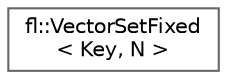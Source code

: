 digraph "Graphical Class Hierarchy"
{
 // INTERACTIVE_SVG=YES
 // LATEX_PDF_SIZE
  bgcolor="transparent";
  edge [fontname=Helvetica,fontsize=10,labelfontname=Helvetica,labelfontsize=10];
  node [fontname=Helvetica,fontsize=10,shape=box,height=0.2,width=0.4];
  rankdir="LR";
  Node0 [id="Node000000",label="fl::VectorSetFixed\l\< Key, N \>",height=0.2,width=0.4,color="grey40", fillcolor="white", style="filled",URL="$dc/d79/classfl_1_1_vector_set_fixed.html",tooltip=" "];
}
